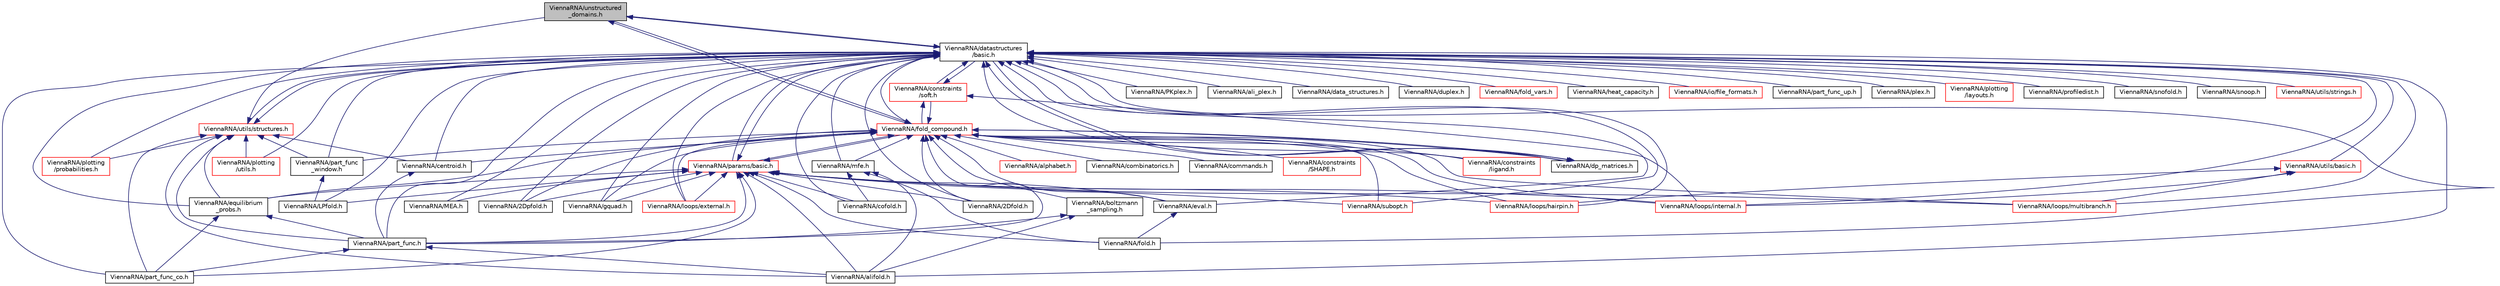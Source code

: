 digraph "ViennaRNA/unstructured_domains.h"
{
 // INTERACTIVE_SVG=YES
 // LATEX_PDF_SIZE
  bgcolor="transparent";
  edge [fontname="Helvetica",fontsize="10",labelfontname="Helvetica",labelfontsize="10"];
  node [fontname="Helvetica",fontsize="10",shape=record];
  Node1 [label="ViennaRNA/unstructured\l_domains.h",height=0.2,width=0.4,color="black", fillcolor="grey75", style="filled", fontcolor="black",tooltip="Functions to modify unstructured domains, e.g. to incorporate ligands binding to unpaired stretches."];
  Node1 -> Node2 [dir="back",color="midnightblue",fontsize="10",style="solid"];
  Node2 [label="ViennaRNA/datastructures\l/basic.h",height=0.2,width=0.4,color="black",URL="$datastructures_2basic_8h.html",tooltip="Various data structures and pre-processor macros."];
  Node2 -> Node3 [dir="back",color="midnightblue",fontsize="10",style="solid"];
  Node3 [label="ViennaRNA/2Dfold.h",height=0.2,width=0.4,color="black",URL="$2Dfold_8h.html",tooltip="MFE structures for base pair distance classes."];
  Node2 -> Node4 [dir="back",color="midnightblue",fontsize="10",style="solid"];
  Node4 [label="ViennaRNA/2Dpfold.h",height=0.2,width=0.4,color="black",URL="$2Dpfold_8h.html",tooltip="Partition function implementations for base pair distance classes."];
  Node2 -> Node5 [dir="back",color="midnightblue",fontsize="10",style="solid"];
  Node5 [label="ViennaRNA/LPfold.h",height=0.2,width=0.4,color="black",URL="$LPfold_8h.html",tooltip="Partition function and equilibrium probability implementation for the sliding window algorithm."];
  Node2 -> Node6 [dir="back",color="midnightblue",fontsize="10",style="solid"];
  Node6 [label="ViennaRNA/MEA.h",height=0.2,width=0.4,color="black",URL="$MEA_8h.html",tooltip="Computes a MEA (maximum expected accuracy) structure."];
  Node2 -> Node7 [dir="back",color="midnightblue",fontsize="10",style="solid"];
  Node7 [label="ViennaRNA/PKplex.h",height=0.2,width=0.4,color="black",URL="$PKplex_8h_source.html",tooltip=" "];
  Node2 -> Node8 [dir="back",color="midnightblue",fontsize="10",style="solid"];
  Node8 [label="ViennaRNA/ali_plex.h",height=0.2,width=0.4,color="black",URL="$ali__plex_8h_source.html",tooltip=" "];
  Node2 -> Node9 [dir="back",color="midnightblue",fontsize="10",style="solid"];
  Node9 [label="ViennaRNA/alifold.h",height=0.2,width=0.4,color="black",URL="$alifold_8h.html",tooltip="Functions for comparative structure prediction using RNA sequence alignments."];
  Node2 -> Node10 [dir="back",color="midnightblue",fontsize="10",style="solid"];
  Node10 [label="ViennaRNA/centroid.h",height=0.2,width=0.4,color="black",URL="$centroid_8h.html",tooltip="Centroid structure computation."];
  Node10 -> Node11 [dir="back",color="midnightblue",fontsize="10",style="solid"];
  Node11 [label="ViennaRNA/part_func.h",height=0.2,width=0.4,color="black",URL="$part__func_8h.html",tooltip="Partition function implementations."];
  Node11 -> Node9 [dir="back",color="midnightblue",fontsize="10",style="solid"];
  Node11 -> Node12 [dir="back",color="midnightblue",fontsize="10",style="solid"];
  Node12 [label="ViennaRNA/part_func_co.h",height=0.2,width=0.4,color="black",URL="$part__func__co_8h.html",tooltip="Partition function for two RNA sequences."];
  Node2 -> Node13 [dir="back",color="midnightblue",fontsize="10",style="solid"];
  Node13 [label="ViennaRNA/cofold.h",height=0.2,width=0.4,color="black",URL="$cofold_8h.html",tooltip="MFE implementations for RNA-RNA interaction."];
  Node2 -> Node14 [dir="back",color="midnightblue",fontsize="10",style="solid"];
  Node14 [label="ViennaRNA/constraints\l/ligand.h",height=0.2,width=0.4,color="red",URL="$ligand_8h.html",tooltip="Functions for incorporation of ligands binding to hairpin and interior loop motifs using the soft con..."];
  Node2 -> Node17 [dir="back",color="midnightblue",fontsize="10",style="solid"];
  Node17 [label="ViennaRNA/constraints\l/soft.h",height=0.2,width=0.4,color="red",URL="$soft_8h.html",tooltip="Functions and data structures for secondary structure soft constraints."];
  Node17 -> Node2 [dir="back",color="midnightblue",fontsize="10",style="solid"];
  Node17 -> Node19 [dir="back",color="midnightblue",fontsize="10",style="solid"];
  Node19 [label="ViennaRNA/fold_compound.h",height=0.2,width=0.4,color="red",URL="$fold__compound_8h.html",tooltip="The Basic Fold Compound API."];
  Node19 -> Node3 [dir="back",color="midnightblue",fontsize="10",style="solid"];
  Node19 -> Node4 [dir="back",color="midnightblue",fontsize="10",style="solid"];
  Node19 -> Node20 [dir="back",color="midnightblue",fontsize="10",style="solid"];
  Node20 [label="ViennaRNA/alphabet.h",height=0.2,width=0.4,color="red",URL="$alphabet_8h.html",tooltip="Functions to process, convert, and generally handle different nucleotide and/or base pair alphabets."];
  Node19 -> Node22 [dir="back",color="midnightblue",fontsize="10",style="solid"];
  Node22 [label="ViennaRNA/boltzmann\l_sampling.h",height=0.2,width=0.4,color="black",URL="$boltzmann__sampling_8h.html",tooltip="Boltzmann Sampling of secondary structures from the ensemble."];
  Node22 -> Node9 [dir="back",color="midnightblue",fontsize="10",style="solid"];
  Node22 -> Node11 [dir="back",color="midnightblue",fontsize="10",style="solid"];
  Node19 -> Node10 [dir="back",color="midnightblue",fontsize="10",style="solid"];
  Node19 -> Node23 [dir="back",color="midnightblue",fontsize="10",style="solid"];
  Node23 [label="ViennaRNA/combinatorics.h",height=0.2,width=0.4,color="black",URL="$combinatorics_8h.html",tooltip="Various implementations that deal with combinatorial aspects of objects."];
  Node19 -> Node24 [dir="back",color="midnightblue",fontsize="10",style="solid"];
  Node24 [label="ViennaRNA/commands.h",height=0.2,width=0.4,color="black",URL="$commands_8h.html",tooltip="Parse and apply different commands that alter the behavior of secondary structure prediction and eval..."];
  Node19 -> Node25 [dir="back",color="midnightblue",fontsize="10",style="solid"];
  Node25 [label="ViennaRNA/constraints\l/SHAPE.h",height=0.2,width=0.4,color="red",URL="$SHAPE_8h.html",tooltip="This module provides function to incorporate SHAPE reactivity data into the folding recursions by mea..."];
  Node19 -> Node14 [dir="back",color="midnightblue",fontsize="10",style="solid"];
  Node19 -> Node17 [dir="back",color="midnightblue",fontsize="10",style="solid"];
  Node19 -> Node2 [dir="back",color="midnightblue",fontsize="10",style="solid"];
  Node19 -> Node34 [dir="back",color="midnightblue",fontsize="10",style="solid"];
  Node34 [label="ViennaRNA/dp_matrices.h",height=0.2,width=0.4,color="black",URL="$dp__matrices_8h.html",tooltip="Functions to deal with standard dynamic programming (DP) matrices."];
  Node34 -> Node2 [dir="back",color="midnightblue",fontsize="10",style="solid"];
  Node34 -> Node19 [dir="back",color="midnightblue",fontsize="10",style="solid"];
  Node19 -> Node35 [dir="back",color="midnightblue",fontsize="10",style="solid"];
  Node35 [label="ViennaRNA/equilibrium\l_probs.h",height=0.2,width=0.4,color="black",URL="$equilibrium__probs_8h.html",tooltip="Equilibrium Probability implementations."];
  Node35 -> Node11 [dir="back",color="midnightblue",fontsize="10",style="solid"];
  Node35 -> Node12 [dir="back",color="midnightblue",fontsize="10",style="solid"];
  Node19 -> Node36 [dir="back",color="midnightblue",fontsize="10",style="solid"];
  Node36 [label="ViennaRNA/eval.h",height=0.2,width=0.4,color="black",URL="$eval_8h.html",tooltip="Functions and variables related to energy evaluation of sequence/structure pairs."];
  Node36 -> Node37 [dir="back",color="midnightblue",fontsize="10",style="solid"];
  Node37 [label="ViennaRNA/fold.h",height=0.2,width=0.4,color="black",URL="$fold_8h.html",tooltip="MFE calculations for single RNA sequences."];
  Node19 -> Node38 [dir="back",color="midnightblue",fontsize="10",style="solid"];
  Node38 [label="ViennaRNA/gquad.h",height=0.2,width=0.4,color="black",URL="$gquad_8h.html",tooltip="G-quadruplexes."];
  Node19 -> Node47 [dir="back",color="midnightblue",fontsize="10",style="solid"];
  Node47 [label="ViennaRNA/loops/external.h",height=0.2,width=0.4,color="red",URL="$external_8h.html",tooltip="Energy evaluation of exterior loops for MFE and partition function calculations."];
  Node19 -> Node49 [dir="back",color="midnightblue",fontsize="10",style="solid"];
  Node49 [label="ViennaRNA/loops/hairpin.h",height=0.2,width=0.4,color="red",URL="$hairpin_8h.html",tooltip="Energy evaluation of hairpin loops for MFE and partition function calculations."];
  Node19 -> Node30 [dir="back",color="midnightblue",fontsize="10",style="solid"];
  Node30 [label="ViennaRNA/loops/internal.h",height=0.2,width=0.4,color="red",URL="$internal_8h.html",tooltip="Energy evaluation of interior loops for MFE and partition function calculations."];
  Node19 -> Node51 [dir="back",color="midnightblue",fontsize="10",style="solid"];
  Node51 [label="ViennaRNA/loops/multibranch.h",height=0.2,width=0.4,color="red",URL="$multibranch_8h.html",tooltip="Energy evaluation of multibranch loops for MFE and partition function calculations."];
  Node19 -> Node53 [dir="back",color="midnightblue",fontsize="10",style="solid"];
  Node53 [label="ViennaRNA/mfe.h",height=0.2,width=0.4,color="black",URL="$mfe_8h.html",tooltip="Compute Minimum Free energy (MFE) and backtrace corresponding secondary structures from RNA sequence ..."];
  Node53 -> Node9 [dir="back",color="midnightblue",fontsize="10",style="solid"];
  Node53 -> Node13 [dir="back",color="midnightblue",fontsize="10",style="solid"];
  Node53 -> Node37 [dir="back",color="midnightblue",fontsize="10",style="solid"];
  Node19 -> Node57 [dir="back",color="midnightblue",fontsize="10",style="solid"];
  Node57 [label="ViennaRNA/params/basic.h",height=0.2,width=0.4,color="red",URL="$params_2basic_8h.html",tooltip="Functions to deal with sets of energy parameters."];
  Node57 -> Node3 [dir="back",color="midnightblue",fontsize="10",style="solid"];
  Node57 -> Node4 [dir="back",color="midnightblue",fontsize="10",style="solid"];
  Node57 -> Node5 [dir="back",color="midnightblue",fontsize="10",style="solid"];
  Node57 -> Node6 [dir="back",color="midnightblue",fontsize="10",style="solid"];
  Node57 -> Node9 [dir="back",color="midnightblue",fontsize="10",style="solid"];
  Node57 -> Node13 [dir="back",color="midnightblue",fontsize="10",style="solid"];
  Node57 -> Node2 [dir="back",color="midnightblue",fontsize="10",style="solid"];
  Node57 -> Node35 [dir="back",color="midnightblue",fontsize="10",style="solid"];
  Node57 -> Node36 [dir="back",color="midnightblue",fontsize="10",style="solid"];
  Node57 -> Node37 [dir="back",color="midnightblue",fontsize="10",style="solid"];
  Node57 -> Node19 [dir="back",color="midnightblue",fontsize="10",style="solid"];
  Node57 -> Node38 [dir="back",color="midnightblue",fontsize="10",style="solid"];
  Node57 -> Node47 [dir="back",color="midnightblue",fontsize="10",style="solid"];
  Node57 -> Node49 [dir="back",color="midnightblue",fontsize="10",style="solid"];
  Node57 -> Node30 [dir="back",color="midnightblue",fontsize="10",style="solid"];
  Node57 -> Node51 [dir="back",color="midnightblue",fontsize="10",style="solid"];
  Node57 -> Node11 [dir="back",color="midnightblue",fontsize="10",style="solid"];
  Node57 -> Node12 [dir="back",color="midnightblue",fontsize="10",style="solid"];
  Node57 -> Node60 [dir="back",color="midnightblue",fontsize="10",style="solid"];
  Node60 [label="ViennaRNA/subopt.h",height=0.2,width=0.4,color="red",URL="$subopt_8h.html",tooltip="RNAsubopt and density of states declarations."];
  Node19 -> Node11 [dir="back",color="midnightblue",fontsize="10",style="solid"];
  Node19 -> Node62 [dir="back",color="midnightblue",fontsize="10",style="solid"];
  Node62 [label="ViennaRNA/part_func\l_window.h",height=0.2,width=0.4,color="black",URL="$part__func__window_8h.html",tooltip="Partition function and equilibrium probability implementation for the sliding window algorithm."];
  Node62 -> Node5 [dir="back",color="midnightblue",fontsize="10",style="solid"];
  Node19 -> Node60 [dir="back",color="midnightblue",fontsize="10",style="solid"];
  Node19 -> Node1 [dir="back",color="midnightblue",fontsize="10",style="solid"];
  Node17 -> Node30 [dir="back",color="midnightblue",fontsize="10",style="solid"];
  Node2 -> Node69 [dir="back",color="midnightblue",fontsize="10",style="solid"];
  Node69 [label="ViennaRNA/data_structures.h",height=0.2,width=0.4,color="black",URL="$data__structures_8h.html",tooltip="Use ViennaRNA/datastructures/basic.h instead."];
  Node2 -> Node34 [dir="back",color="midnightblue",fontsize="10",style="solid"];
  Node2 -> Node70 [dir="back",color="midnightblue",fontsize="10",style="solid"];
  Node70 [label="ViennaRNA/duplex.h",height=0.2,width=0.4,color="black",URL="$duplex_8h.html",tooltip="Functions for simple RNA-RNA duplex interactions."];
  Node2 -> Node35 [dir="back",color="midnightblue",fontsize="10",style="solid"];
  Node2 -> Node36 [dir="back",color="midnightblue",fontsize="10",style="solid"];
  Node2 -> Node37 [dir="back",color="midnightblue",fontsize="10",style="solid"];
  Node2 -> Node71 [dir="back",color="midnightblue",fontsize="10",style="solid"];
  Node71 [label="ViennaRNA/fold_vars.h",height=0.2,width=0.4,color="red",URL="$fold__vars_8h.html",tooltip="Here all all declarations of the global variables used throughout RNAlib."];
  Node2 -> Node38 [dir="back",color="midnightblue",fontsize="10",style="solid"];
  Node2 -> Node73 [dir="back",color="midnightblue",fontsize="10",style="solid"];
  Node73 [label="ViennaRNA/heat_capacity.h",height=0.2,width=0.4,color="black",URL="$heat__capacity_8h.html",tooltip="Compute heat capacity for an RNA."];
  Node2 -> Node74 [dir="back",color="midnightblue",fontsize="10",style="solid"];
  Node74 [label="ViennaRNA/io/file_formats.h",height=0.2,width=0.4,color="red",URL="$io_2file__formats_8h.html",tooltip="Read and write different file formats for RNA sequences, structures."];
  Node2 -> Node47 [dir="back",color="midnightblue",fontsize="10",style="solid"];
  Node2 -> Node49 [dir="back",color="midnightblue",fontsize="10",style="solid"];
  Node2 -> Node30 [dir="back",color="midnightblue",fontsize="10",style="solid"];
  Node2 -> Node51 [dir="back",color="midnightblue",fontsize="10",style="solid"];
  Node2 -> Node53 [dir="back",color="midnightblue",fontsize="10",style="solid"];
  Node2 -> Node57 [dir="back",color="midnightblue",fontsize="10",style="solid"];
  Node2 -> Node11 [dir="back",color="midnightblue",fontsize="10",style="solid"];
  Node2 -> Node12 [dir="back",color="midnightblue",fontsize="10",style="solid"];
  Node2 -> Node76 [dir="back",color="midnightblue",fontsize="10",style="solid"];
  Node76 [label="ViennaRNA/part_func_up.h",height=0.2,width=0.4,color="black",URL="$part__func__up_8h.html",tooltip="Implementations for accessibility and RNA-RNA interaction as a stepwise process."];
  Node2 -> Node62 [dir="back",color="midnightblue",fontsize="10",style="solid"];
  Node2 -> Node77 [dir="back",color="midnightblue",fontsize="10",style="solid"];
  Node77 [label="ViennaRNA/plex.h",height=0.2,width=0.4,color="black",URL="$plex_8h_source.html",tooltip=" "];
  Node2 -> Node78 [dir="back",color="midnightblue",fontsize="10",style="solid"];
  Node78 [label="ViennaRNA/plotting\l/layouts.h",height=0.2,width=0.4,color="red",URL="$layouts_8h.html",tooltip="Secondary structure plot layout algorithms."];
  Node2 -> Node83 [dir="back",color="midnightblue",fontsize="10",style="solid"];
  Node83 [label="ViennaRNA/plotting\l/probabilities.h",height=0.2,width=0.4,color="red",URL="$probabilities_8h.html",tooltip="Various functions for plotting RNA secondary structures, dot-plots and other visualizations."];
  Node2 -> Node84 [dir="back",color="midnightblue",fontsize="10",style="solid"];
  Node84 [label="ViennaRNA/plotting\l/utils.h",height=0.2,width=0.4,color="red",URL="$plotting_2utils_8h.html",tooltip="Various utilities to assist in plotting secondary structures and consensus structures."];
  Node2 -> Node86 [dir="back",color="midnightblue",fontsize="10",style="solid"];
  Node86 [label="ViennaRNA/profiledist.h",height=0.2,width=0.4,color="black",URL="$profiledist_8h.html",tooltip=" "];
  Node2 -> Node87 [dir="back",color="midnightblue",fontsize="10",style="solid"];
  Node87 [label="ViennaRNA/snofold.h",height=0.2,width=0.4,color="black",URL="$snofold_8h_source.html",tooltip=" "];
  Node2 -> Node88 [dir="back",color="midnightblue",fontsize="10",style="solid"];
  Node88 [label="ViennaRNA/snoop.h",height=0.2,width=0.4,color="black",URL="$snoop_8h_source.html",tooltip=" "];
  Node2 -> Node60 [dir="back",color="midnightblue",fontsize="10",style="solid"];
  Node2 -> Node1 [dir="back",color="midnightblue",fontsize="10",style="solid"];
  Node2 -> Node89 [dir="back",color="midnightblue",fontsize="10",style="solid"];
  Node89 [label="ViennaRNA/utils/basic.h",height=0.2,width=0.4,color="red",URL="$utils_2basic_8h.html",tooltip="General utility- and helper-functions used throughout the ViennaRNA Package."];
  Node89 -> Node49 [dir="back",color="midnightblue",fontsize="10",style="solid"];
  Node89 -> Node30 [dir="back",color="midnightblue",fontsize="10",style="solid"];
  Node89 -> Node51 [dir="back",color="midnightblue",fontsize="10",style="solid"];
  Node2 -> Node90 [dir="back",color="midnightblue",fontsize="10",style="solid"];
  Node90 [label="ViennaRNA/utils/strings.h",height=0.2,width=0.4,color="red",URL="$strings_8h.html",tooltip="General utility- and helper-functions for RNA sequence and structure strings used throughout the Vien..."];
  Node2 -> Node92 [dir="back",color="midnightblue",fontsize="10",style="solid"];
  Node92 [label="ViennaRNA/utils/structures.h",height=0.2,width=0.4,color="red",URL="$utils_2structures_8h.html",tooltip="Various utility- and helper-functions for secondary structure parsing, converting,..."];
  Node92 -> Node9 [dir="back",color="midnightblue",fontsize="10",style="solid"];
  Node92 -> Node10 [dir="back",color="midnightblue",fontsize="10",style="solid"];
  Node92 -> Node2 [dir="back",color="midnightblue",fontsize="10",style="solid"];
  Node92 -> Node35 [dir="back",color="midnightblue",fontsize="10",style="solid"];
  Node92 -> Node11 [dir="back",color="midnightblue",fontsize="10",style="solid"];
  Node92 -> Node12 [dir="back",color="midnightblue",fontsize="10",style="solid"];
  Node92 -> Node62 [dir="back",color="midnightblue",fontsize="10",style="solid"];
  Node92 -> Node83 [dir="back",color="midnightblue",fontsize="10",style="solid"];
  Node92 -> Node84 [dir="back",color="midnightblue",fontsize="10",style="solid"];
  Node92 -> Node1 [dir="back",color="midnightblue",fontsize="10",style="solid"];
  Node1 -> Node19 [dir="back",color="midnightblue",fontsize="10",style="solid"];
}
